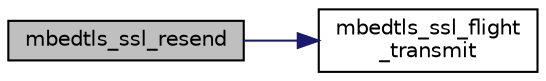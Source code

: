 digraph "mbedtls_ssl_resend"
{
 // LATEX_PDF_SIZE
  edge [fontname="Helvetica",fontsize="10",labelfontname="Helvetica",labelfontsize="10"];
  node [fontname="Helvetica",fontsize="10",shape=record];
  rankdir="LR";
  Node1 [label="mbedtls_ssl_resend",height=0.2,width=0.4,color="black", fillcolor="grey75", style="filled", fontcolor="black",tooltip=" "];
  Node1 -> Node2 [color="midnightblue",fontsize="10",style="solid",fontname="Helvetica"];
  Node2 [label="mbedtls_ssl_flight\l_transmit",height=0.2,width=0.4,color="black", fillcolor="white", style="filled",URL="$d4/df9/ssl__tls_8c.html#a10a68cbd0dd94c8e85b1f58a0a358138",tooltip=" "];
}
